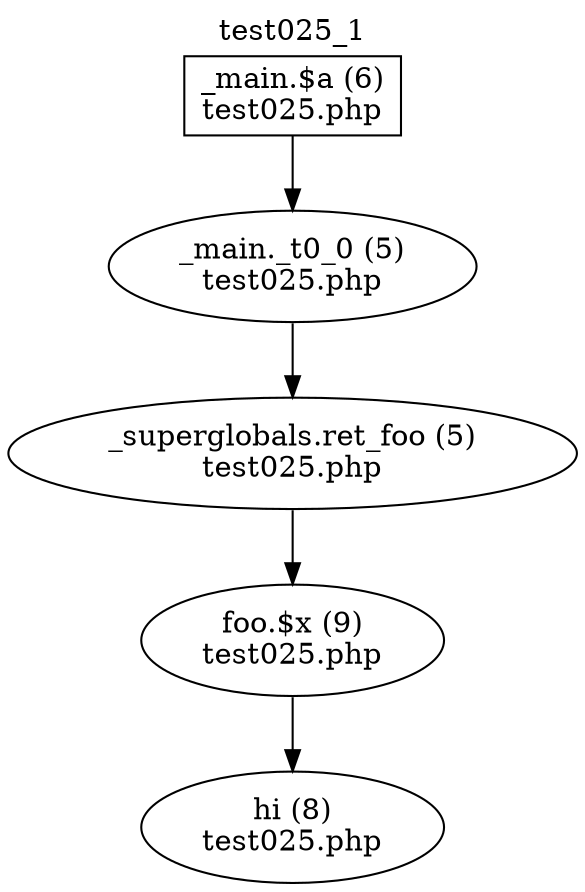 digraph cfg {
  label="test025_1";
  labelloc=t;
  n1 [shape=box, label="_main.$a (6)\ntest025.php"];
  n2 [shape=ellipse, label="_main._t0_0 (5)\ntest025.php"];
  n3 [shape=ellipse, label="_superglobals.ret_foo (5)\ntest025.php"];
  n4 [shape=ellipse, label="foo.$x (9)\ntest025.php"];
  n5 [shape=ellipse, label="hi (8)\ntest025.php"];
  n1 -> n2;
  n2 -> n3;
  n3 -> n4;
  n4 -> n5;
}
